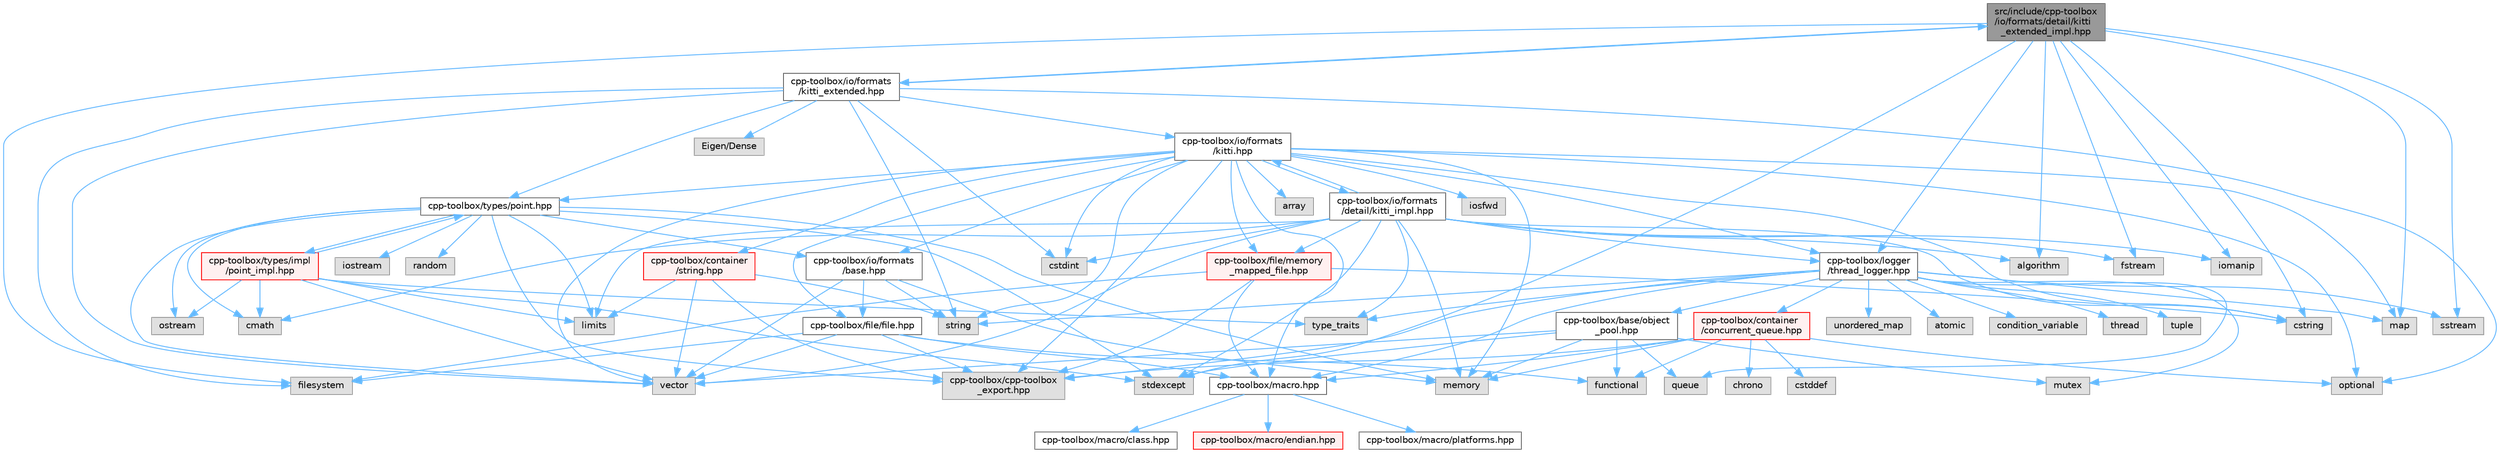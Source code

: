 digraph "src/include/cpp-toolbox/io/formats/detail/kitti_extended_impl.hpp"
{
 // LATEX_PDF_SIZE
  bgcolor="transparent";
  edge [fontname=Helvetica,fontsize=10,labelfontname=Helvetica,labelfontsize=10];
  node [fontname=Helvetica,fontsize=10,shape=box,height=0.2,width=0.4];
  Node1 [id="Node000001",label="src/include/cpp-toolbox\l/io/formats/detail/kitti\l_extended_impl.hpp",height=0.2,width=0.4,color="gray40", fillcolor="grey60", style="filled", fontcolor="black",tooltip=" "];
  Node1 -> Node2 [id="edge1_Node000001_Node000002",color="steelblue1",style="solid",tooltip=" "];
  Node2 [id="Node000002",label="cpp-toolbox/io/formats\l/kitti_extended.hpp",height=0.2,width=0.4,color="grey40", fillcolor="white", style="filled",URL="$kitti__extended_8hpp.html",tooltip=" "];
  Node2 -> Node3 [id="edge2_Node000002_Node000003",color="steelblue1",style="solid",tooltip=" "];
  Node3 [id="Node000003",label="cpp-toolbox/io/formats\l/kitti.hpp",height=0.2,width=0.4,color="grey40", fillcolor="white", style="filled",URL="$kitti_8hpp.html",tooltip=" "];
  Node3 -> Node4 [id="edge3_Node000003_Node000004",color="steelblue1",style="solid",tooltip=" "];
  Node4 [id="Node000004",label="array",height=0.2,width=0.4,color="grey60", fillcolor="#E0E0E0", style="filled",tooltip=" "];
  Node3 -> Node5 [id="edge4_Node000003_Node000005",color="steelblue1",style="solid",tooltip=" "];
  Node5 [id="Node000005",label="cstdint",height=0.2,width=0.4,color="grey60", fillcolor="#E0E0E0", style="filled",tooltip=" "];
  Node3 -> Node6 [id="edge5_Node000003_Node000006",color="steelblue1",style="solid",tooltip=" "];
  Node6 [id="Node000006",label="cstring",height=0.2,width=0.4,color="grey60", fillcolor="#E0E0E0", style="filled",tooltip=" "];
  Node3 -> Node7 [id="edge6_Node000003_Node000007",color="steelblue1",style="solid",tooltip=" "];
  Node7 [id="Node000007",label="iosfwd",height=0.2,width=0.4,color="grey60", fillcolor="#E0E0E0", style="filled",tooltip=" "];
  Node3 -> Node8 [id="edge7_Node000003_Node000008",color="steelblue1",style="solid",tooltip=" "];
  Node8 [id="Node000008",label="map",height=0.2,width=0.4,color="grey60", fillcolor="#E0E0E0", style="filled",tooltip=" "];
  Node3 -> Node9 [id="edge8_Node000003_Node000009",color="steelblue1",style="solid",tooltip=" "];
  Node9 [id="Node000009",label="memory",height=0.2,width=0.4,color="grey60", fillcolor="#E0E0E0", style="filled",tooltip=" "];
  Node3 -> Node10 [id="edge9_Node000003_Node000010",color="steelblue1",style="solid",tooltip=" "];
  Node10 [id="Node000010",label="optional",height=0.2,width=0.4,color="grey60", fillcolor="#E0E0E0", style="filled",tooltip=" "];
  Node3 -> Node11 [id="edge10_Node000003_Node000011",color="steelblue1",style="solid",tooltip=" "];
  Node11 [id="Node000011",label="string",height=0.2,width=0.4,color="grey60", fillcolor="#E0E0E0", style="filled",tooltip=" "];
  Node3 -> Node12 [id="edge11_Node000003_Node000012",color="steelblue1",style="solid",tooltip=" "];
  Node12 [id="Node000012",label="vector",height=0.2,width=0.4,color="grey60", fillcolor="#E0E0E0", style="filled",tooltip=" "];
  Node3 -> Node13 [id="edge12_Node000003_Node000013",color="steelblue1",style="solid",tooltip=" "];
  Node13 [id="Node000013",label="cpp-toolbox/container\l/string.hpp",height=0.2,width=0.4,color="red", fillcolor="#FFF0F0", style="filled",URL="$string_8hpp.html",tooltip=" "];
  Node13 -> Node14 [id="edge13_Node000013_Node000014",color="steelblue1",style="solid",tooltip=" "];
  Node14 [id="Node000014",label="limits",height=0.2,width=0.4,color="grey60", fillcolor="#E0E0E0", style="filled",tooltip=" "];
  Node13 -> Node11 [id="edge14_Node000013_Node000011",color="steelblue1",style="solid",tooltip=" "];
  Node13 -> Node12 [id="edge15_Node000013_Node000012",color="steelblue1",style="solid",tooltip=" "];
  Node13 -> Node16 [id="edge16_Node000013_Node000016",color="steelblue1",style="solid",tooltip=" "];
  Node16 [id="Node000016",label="cpp-toolbox/cpp-toolbox\l_export.hpp",height=0.2,width=0.4,color="grey60", fillcolor="#E0E0E0", style="filled",tooltip=" "];
  Node3 -> Node16 [id="edge17_Node000003_Node000016",color="steelblue1",style="solid",tooltip=" "];
  Node3 -> Node17 [id="edge18_Node000003_Node000017",color="steelblue1",style="solid",tooltip=" "];
  Node17 [id="Node000017",label="cpp-toolbox/file/file.hpp",height=0.2,width=0.4,color="grey40", fillcolor="white", style="filled",URL="$file_8hpp.html",tooltip=" "];
  Node17 -> Node18 [id="edge19_Node000017_Node000018",color="steelblue1",style="solid",tooltip=" "];
  Node18 [id="Node000018",label="filesystem",height=0.2,width=0.4,color="grey60", fillcolor="#E0E0E0", style="filled",tooltip=" "];
  Node17 -> Node19 [id="edge20_Node000017_Node000019",color="steelblue1",style="solid",tooltip=" "];
  Node19 [id="Node000019",label="functional",height=0.2,width=0.4,color="grey60", fillcolor="#E0E0E0", style="filled",tooltip=" "];
  Node17 -> Node12 [id="edge21_Node000017_Node000012",color="steelblue1",style="solid",tooltip=" "];
  Node17 -> Node16 [id="edge22_Node000017_Node000016",color="steelblue1",style="solid",tooltip=" "];
  Node17 -> Node20 [id="edge23_Node000017_Node000020",color="steelblue1",style="solid",tooltip=" "];
  Node20 [id="Node000020",label="cpp-toolbox/macro.hpp",height=0.2,width=0.4,color="grey40", fillcolor="white", style="filled",URL="$macro_8hpp.html",tooltip="通用的编译器、平台、架构检测和实用宏定义 / Common macros for compiler, platform, architecture detection and utility macro..."];
  Node20 -> Node21 [id="edge24_Node000020_Node000021",color="steelblue1",style="solid",tooltip=" "];
  Node21 [id="Node000021",label="cpp-toolbox/macro/class.hpp",height=0.2,width=0.4,color="grey40", fillcolor="white", style="filled",URL="$class_8hpp.html",tooltip=" "];
  Node20 -> Node22 [id="edge25_Node000020_Node000022",color="steelblue1",style="solid",tooltip=" "];
  Node22 [id="Node000022",label="cpp-toolbox/macro/endian.hpp",height=0.2,width=0.4,color="red", fillcolor="#FFF0F0", style="filled",URL="$endian_8hpp.html",tooltip=" "];
  Node20 -> Node24 [id="edge26_Node000020_Node000024",color="steelblue1",style="solid",tooltip=" "];
  Node24 [id="Node000024",label="cpp-toolbox/macro/platforms.hpp",height=0.2,width=0.4,color="grey40", fillcolor="white", style="filled",URL="$platforms_8hpp.html",tooltip=" "];
  Node3 -> Node25 [id="edge27_Node000003_Node000025",color="steelblue1",style="solid",tooltip=" "];
  Node25 [id="Node000025",label="cpp-toolbox/file/memory\l_mapped_file.hpp",height=0.2,width=0.4,color="red", fillcolor="#FFF0F0", style="filled",URL="$memory__mapped__file_8hpp.html",tooltip=" "];
  Node25 -> Node6 [id="edge28_Node000025_Node000006",color="steelblue1",style="solid",tooltip=" "];
  Node25 -> Node18 [id="edge29_Node000025_Node000018",color="steelblue1",style="solid",tooltip=" "];
  Node25 -> Node16 [id="edge30_Node000025_Node000016",color="steelblue1",style="solid",tooltip=" "];
  Node25 -> Node20 [id="edge31_Node000025_Node000020",color="steelblue1",style="solid",tooltip=" "];
  Node3 -> Node30 [id="edge32_Node000003_Node000030",color="steelblue1",style="solid",tooltip=" "];
  Node30 [id="Node000030",label="cpp-toolbox/io/formats\l/base.hpp",height=0.2,width=0.4,color="grey40", fillcolor="white", style="filled",URL="$io_2formats_2base_8hpp.html",tooltip=" "];
  Node30 -> Node9 [id="edge33_Node000030_Node000009",color="steelblue1",style="solid",tooltip=" "];
  Node30 -> Node11 [id="edge34_Node000030_Node000011",color="steelblue1",style="solid",tooltip=" "];
  Node30 -> Node12 [id="edge35_Node000030_Node000012",color="steelblue1",style="solid",tooltip=" "];
  Node30 -> Node17 [id="edge36_Node000030_Node000017",color="steelblue1",style="solid",tooltip=" "];
  Node3 -> Node31 [id="edge37_Node000003_Node000031",color="steelblue1",style="solid",tooltip=" "];
  Node31 [id="Node000031",label="cpp-toolbox/logger\l/thread_logger.hpp",height=0.2,width=0.4,color="grey40", fillcolor="white", style="filled",URL="$thread__logger_8hpp.html",tooltip=" "];
  Node31 -> Node32 [id="edge38_Node000031_Node000032",color="steelblue1",style="solid",tooltip=" "];
  Node32 [id="Node000032",label="atomic",height=0.2,width=0.4,color="grey60", fillcolor="#E0E0E0", style="filled",tooltip=" "];
  Node31 -> Node33 [id="edge39_Node000031_Node000033",color="steelblue1",style="solid",tooltip=" "];
  Node33 [id="Node000033",label="condition_variable",height=0.2,width=0.4,color="grey60", fillcolor="#E0E0E0", style="filled",tooltip=" "];
  Node31 -> Node8 [id="edge40_Node000031_Node000008",color="steelblue1",style="solid",tooltip=" "];
  Node31 -> Node34 [id="edge41_Node000031_Node000034",color="steelblue1",style="solid",tooltip=" "];
  Node34 [id="Node000034",label="mutex",height=0.2,width=0.4,color="grey60", fillcolor="#E0E0E0", style="filled",tooltip=" "];
  Node31 -> Node35 [id="edge42_Node000031_Node000035",color="steelblue1",style="solid",tooltip=" "];
  Node35 [id="Node000035",label="queue",height=0.2,width=0.4,color="grey60", fillcolor="#E0E0E0", style="filled",tooltip=" "];
  Node31 -> Node36 [id="edge43_Node000031_Node000036",color="steelblue1",style="solid",tooltip=" "];
  Node36 [id="Node000036",label="sstream",height=0.2,width=0.4,color="grey60", fillcolor="#E0E0E0", style="filled",tooltip=" "];
  Node31 -> Node11 [id="edge44_Node000031_Node000011",color="steelblue1",style="solid",tooltip=" "];
  Node31 -> Node37 [id="edge45_Node000031_Node000037",color="steelblue1",style="solid",tooltip=" "];
  Node37 [id="Node000037",label="thread",height=0.2,width=0.4,color="grey60", fillcolor="#E0E0E0", style="filled",tooltip=" "];
  Node31 -> Node38 [id="edge46_Node000031_Node000038",color="steelblue1",style="solid",tooltip=" "];
  Node38 [id="Node000038",label="tuple",height=0.2,width=0.4,color="grey60", fillcolor="#E0E0E0", style="filled",tooltip=" "];
  Node31 -> Node39 [id="edge47_Node000031_Node000039",color="steelblue1",style="solid",tooltip=" "];
  Node39 [id="Node000039",label="type_traits",height=0.2,width=0.4,color="grey60", fillcolor="#E0E0E0", style="filled",tooltip=" "];
  Node31 -> Node40 [id="edge48_Node000031_Node000040",color="steelblue1",style="solid",tooltip=" "];
  Node40 [id="Node000040",label="unordered_map",height=0.2,width=0.4,color="grey60", fillcolor="#E0E0E0", style="filled",tooltip=" "];
  Node31 -> Node16 [id="edge49_Node000031_Node000016",color="steelblue1",style="solid",tooltip=" "];
  Node31 -> Node20 [id="edge50_Node000031_Node000020",color="steelblue1",style="solid",tooltip=" "];
  Node31 -> Node41 [id="edge51_Node000031_Node000041",color="steelblue1",style="solid",tooltip=" "];
  Node41 [id="Node000041",label="cpp-toolbox/container\l/concurrent_queue.hpp",height=0.2,width=0.4,color="red", fillcolor="#FFF0F0", style="filled",URL="$concurrent__queue_8hpp.html",tooltip=" "];
  Node41 -> Node42 [id="edge52_Node000041_Node000042",color="steelblue1",style="solid",tooltip=" "];
  Node42 [id="Node000042",label="chrono",height=0.2,width=0.4,color="grey60", fillcolor="#E0E0E0", style="filled",tooltip=" "];
  Node41 -> Node43 [id="edge53_Node000041_Node000043",color="steelblue1",style="solid",tooltip=" "];
  Node43 [id="Node000043",label="cstddef",height=0.2,width=0.4,color="grey60", fillcolor="#E0E0E0", style="filled",tooltip=" "];
  Node41 -> Node19 [id="edge54_Node000041_Node000019",color="steelblue1",style="solid",tooltip=" "];
  Node41 -> Node9 [id="edge55_Node000041_Node000009",color="steelblue1",style="solid",tooltip=" "];
  Node41 -> Node10 [id="edge56_Node000041_Node000010",color="steelblue1",style="solid",tooltip=" "];
  Node41 -> Node16 [id="edge57_Node000041_Node000016",color="steelblue1",style="solid",tooltip=" "];
  Node41 -> Node20 [id="edge58_Node000041_Node000020",color="steelblue1",style="solid",tooltip=" "];
  Node31 -> Node45 [id="edge59_Node000031_Node000045",color="steelblue1",style="solid",tooltip=" "];
  Node45 [id="Node000045",label="cpp-toolbox/base/object\l_pool.hpp",height=0.2,width=0.4,color="grey40", fillcolor="white", style="filled",URL="$object__pool_8hpp.html",tooltip=" "];
  Node45 -> Node19 [id="edge60_Node000045_Node000019",color="steelblue1",style="solid",tooltip=" "];
  Node45 -> Node9 [id="edge61_Node000045_Node000009",color="steelblue1",style="solid",tooltip=" "];
  Node45 -> Node34 [id="edge62_Node000045_Node000034",color="steelblue1",style="solid",tooltip=" "];
  Node45 -> Node35 [id="edge63_Node000045_Node000035",color="steelblue1",style="solid",tooltip=" "];
  Node45 -> Node46 [id="edge64_Node000045_Node000046",color="steelblue1",style="solid",tooltip=" "];
  Node46 [id="Node000046",label="stdexcept",height=0.2,width=0.4,color="grey60", fillcolor="#E0E0E0", style="filled",tooltip=" "];
  Node45 -> Node12 [id="edge65_Node000045_Node000012",color="steelblue1",style="solid",tooltip=" "];
  Node3 -> Node20 [id="edge66_Node000003_Node000020",color="steelblue1",style="solid",tooltip=" "];
  Node3 -> Node47 [id="edge67_Node000003_Node000047",color="steelblue1",style="solid",tooltip=" "];
  Node47 [id="Node000047",label="cpp-toolbox/types/point.hpp",height=0.2,width=0.4,color="grey40", fillcolor="white", style="filled",URL="$point_8hpp.html",tooltip=" "];
  Node47 -> Node48 [id="edge68_Node000047_Node000048",color="steelblue1",style="solid",tooltip=" "];
  Node48 [id="Node000048",label="cmath",height=0.2,width=0.4,color="grey60", fillcolor="#E0E0E0", style="filled",tooltip=" "];
  Node47 -> Node49 [id="edge69_Node000047_Node000049",color="steelblue1",style="solid",tooltip=" "];
  Node49 [id="Node000049",label="iostream",height=0.2,width=0.4,color="grey60", fillcolor="#E0E0E0", style="filled",tooltip=" "];
  Node47 -> Node14 [id="edge70_Node000047_Node000014",color="steelblue1",style="solid",tooltip=" "];
  Node47 -> Node9 [id="edge71_Node000047_Node000009",color="steelblue1",style="solid",tooltip=" "];
  Node47 -> Node50 [id="edge72_Node000047_Node000050",color="steelblue1",style="solid",tooltip=" "];
  Node50 [id="Node000050",label="ostream",height=0.2,width=0.4,color="grey60", fillcolor="#E0E0E0", style="filled",tooltip=" "];
  Node47 -> Node51 [id="edge73_Node000047_Node000051",color="steelblue1",style="solid",tooltip=" "];
  Node51 [id="Node000051",label="random",height=0.2,width=0.4,color="grey60", fillcolor="#E0E0E0", style="filled",tooltip=" "];
  Node47 -> Node46 [id="edge74_Node000047_Node000046",color="steelblue1",style="solid",tooltip=" "];
  Node47 -> Node12 [id="edge75_Node000047_Node000012",color="steelblue1",style="solid",tooltip=" "];
  Node47 -> Node16 [id="edge76_Node000047_Node000016",color="steelblue1",style="solid",tooltip=" "];
  Node47 -> Node30 [id="edge77_Node000047_Node000030",color="steelblue1",style="solid",tooltip=" "];
  Node47 -> Node52 [id="edge78_Node000047_Node000052",color="steelblue1",style="solid",tooltip=" "];
  Node52 [id="Node000052",label="cpp-toolbox/types/impl\l/point_impl.hpp",height=0.2,width=0.4,color="red", fillcolor="#FFF0F0", style="filled",URL="$point__impl_8hpp.html",tooltip=" "];
  Node52 -> Node48 [id="edge79_Node000052_Node000048",color="steelblue1",style="solid",tooltip=" "];
  Node52 -> Node14 [id="edge80_Node000052_Node000014",color="steelblue1",style="solid",tooltip=" "];
  Node52 -> Node50 [id="edge81_Node000052_Node000050",color="steelblue1",style="solid",tooltip=" "];
  Node52 -> Node46 [id="edge82_Node000052_Node000046",color="steelblue1",style="solid",tooltip=" "];
  Node52 -> Node39 [id="edge83_Node000052_Node000039",color="steelblue1",style="solid",tooltip=" "];
  Node52 -> Node12 [id="edge84_Node000052_Node000012",color="steelblue1",style="solid",tooltip=" "];
  Node52 -> Node47 [id="edge85_Node000052_Node000047",color="steelblue1",style="solid",tooltip=" "];
  Node3 -> Node54 [id="edge86_Node000003_Node000054",color="steelblue1",style="solid",tooltip=" "];
  Node54 [id="Node000054",label="cpp-toolbox/io/formats\l/detail/kitti_impl.hpp",height=0.2,width=0.4,color="grey40", fillcolor="white", style="filled",URL="$kitti__impl_8hpp.html",tooltip="此文件包含 kitti_format_t 的模板实现/This file contains the template implementations for kitti_format_t"];
  Node54 -> Node3 [id="edge87_Node000054_Node000003",color="steelblue1",style="solid",tooltip=" "];
  Node54 -> Node55 [id="edge88_Node000054_Node000055",color="steelblue1",style="solid",tooltip=" "];
  Node55 [id="Node000055",label="algorithm",height=0.2,width=0.4,color="grey60", fillcolor="#E0E0E0", style="filled",tooltip=" "];
  Node54 -> Node48 [id="edge89_Node000054_Node000048",color="steelblue1",style="solid",tooltip=" "];
  Node54 -> Node5 [id="edge90_Node000054_Node000005",color="steelblue1",style="solid",tooltip=" "];
  Node54 -> Node6 [id="edge91_Node000054_Node000006",color="steelblue1",style="solid",tooltip=" "];
  Node54 -> Node56 [id="edge92_Node000054_Node000056",color="steelblue1",style="solid",tooltip=" "];
  Node56 [id="Node000056",label="fstream",height=0.2,width=0.4,color="grey60", fillcolor="#E0E0E0", style="filled",tooltip=" "];
  Node54 -> Node57 [id="edge93_Node000054_Node000057",color="steelblue1",style="solid",tooltip=" "];
  Node57 [id="Node000057",label="iomanip",height=0.2,width=0.4,color="grey60", fillcolor="#E0E0E0", style="filled",tooltip=" "];
  Node54 -> Node14 [id="edge94_Node000054_Node000014",color="steelblue1",style="solid",tooltip=" "];
  Node54 -> Node9 [id="edge95_Node000054_Node000009",color="steelblue1",style="solid",tooltip=" "];
  Node54 -> Node46 [id="edge96_Node000054_Node000046",color="steelblue1",style="solid",tooltip=" "];
  Node54 -> Node39 [id="edge97_Node000054_Node000039",color="steelblue1",style="solid",tooltip=" "];
  Node54 -> Node12 [id="edge98_Node000054_Node000012",color="steelblue1",style="solid",tooltip=" "];
  Node54 -> Node25 [id="edge99_Node000054_Node000025",color="steelblue1",style="solid",tooltip=" "];
  Node54 -> Node31 [id="edge100_Node000054_Node000031",color="steelblue1",style="solid",tooltip=" "];
  Node2 -> Node47 [id="edge101_Node000002_Node000047",color="steelblue1",style="solid",tooltip=" "];
  Node2 -> Node58 [id="edge102_Node000002_Node000058",color="steelblue1",style="solid",tooltip=" "];
  Node58 [id="Node000058",label="Eigen/Dense",height=0.2,width=0.4,color="grey60", fillcolor="#E0E0E0", style="filled",tooltip=" "];
  Node2 -> Node18 [id="edge103_Node000002_Node000018",color="steelblue1",style="solid",tooltip=" "];
  Node2 -> Node11 [id="edge104_Node000002_Node000011",color="steelblue1",style="solid",tooltip=" "];
  Node2 -> Node12 [id="edge105_Node000002_Node000012",color="steelblue1",style="solid",tooltip=" "];
  Node2 -> Node5 [id="edge106_Node000002_Node000005",color="steelblue1",style="solid",tooltip=" "];
  Node2 -> Node10 [id="edge107_Node000002_Node000010",color="steelblue1",style="solid",tooltip=" "];
  Node2 -> Node1 [id="edge108_Node000002_Node000001",color="steelblue1",style="solid",tooltip=" "];
  Node1 -> Node31 [id="edge109_Node000001_Node000031",color="steelblue1",style="solid",tooltip=" "];
  Node1 -> Node56 [id="edge110_Node000001_Node000056",color="steelblue1",style="solid",tooltip=" "];
  Node1 -> Node36 [id="edge111_Node000001_Node000036",color="steelblue1",style="solid",tooltip=" "];
  Node1 -> Node55 [id="edge112_Node000001_Node000055",color="steelblue1",style="solid",tooltip=" "];
  Node1 -> Node18 [id="edge113_Node000001_Node000018",color="steelblue1",style="solid",tooltip=" "];
  Node1 -> Node57 [id="edge114_Node000001_Node000057",color="steelblue1",style="solid",tooltip=" "];
  Node1 -> Node6 [id="edge115_Node000001_Node000006",color="steelblue1",style="solid",tooltip=" "];
  Node1 -> Node46 [id="edge116_Node000001_Node000046",color="steelblue1",style="solid",tooltip=" "];
  Node1 -> Node8 [id="edge117_Node000001_Node000008",color="steelblue1",style="solid",tooltip=" "];
}
